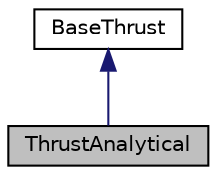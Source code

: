 digraph "ThrustAnalytical"
{
  edge [fontname="Helvetica",fontsize="10",labelfontname="Helvetica",labelfontsize="10"];
  node [fontname="Helvetica",fontsize="10",shape=record];
  Node3 [label="ThrustAnalytical",height=0.2,width=0.4,color="black", fillcolor="grey75", style="filled", fontcolor="black"];
  Node4 -> Node3 [dir="back",color="midnightblue",fontsize="10",style="solid"];
  Node4 [label="BaseThrust",height=0.2,width=0.4,color="black", fillcolor="white", style="filled",URL="$group___engine.html#class_base_thrust"];
}
